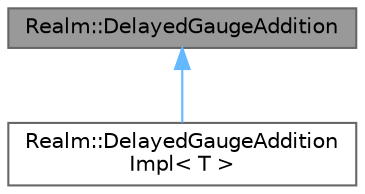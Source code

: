 digraph "Realm::DelayedGaugeAddition"
{
 // LATEX_PDF_SIZE
  bgcolor="transparent";
  edge [fontname=Helvetica,fontsize=10,labelfontname=Helvetica,labelfontsize=10];
  node [fontname=Helvetica,fontsize=10,shape=box,height=0.2,width=0.4];
  Node1 [id="Node000001",label="Realm::DelayedGaugeAddition",height=0.2,width=0.4,color="gray40", fillcolor="grey60", style="filled", fontcolor="black",tooltip=" "];
  Node1 -> Node2 [id="edge1_Node000001_Node000002",dir="back",color="steelblue1",style="solid",tooltip=" "];
  Node2 [id="Node000002",label="Realm::DelayedGaugeAddition\lImpl\< T \>",height=0.2,width=0.4,color="gray40", fillcolor="white", style="filled",URL="$classRealm_1_1DelayedGaugeAdditionImpl.html",tooltip=" "];
}
